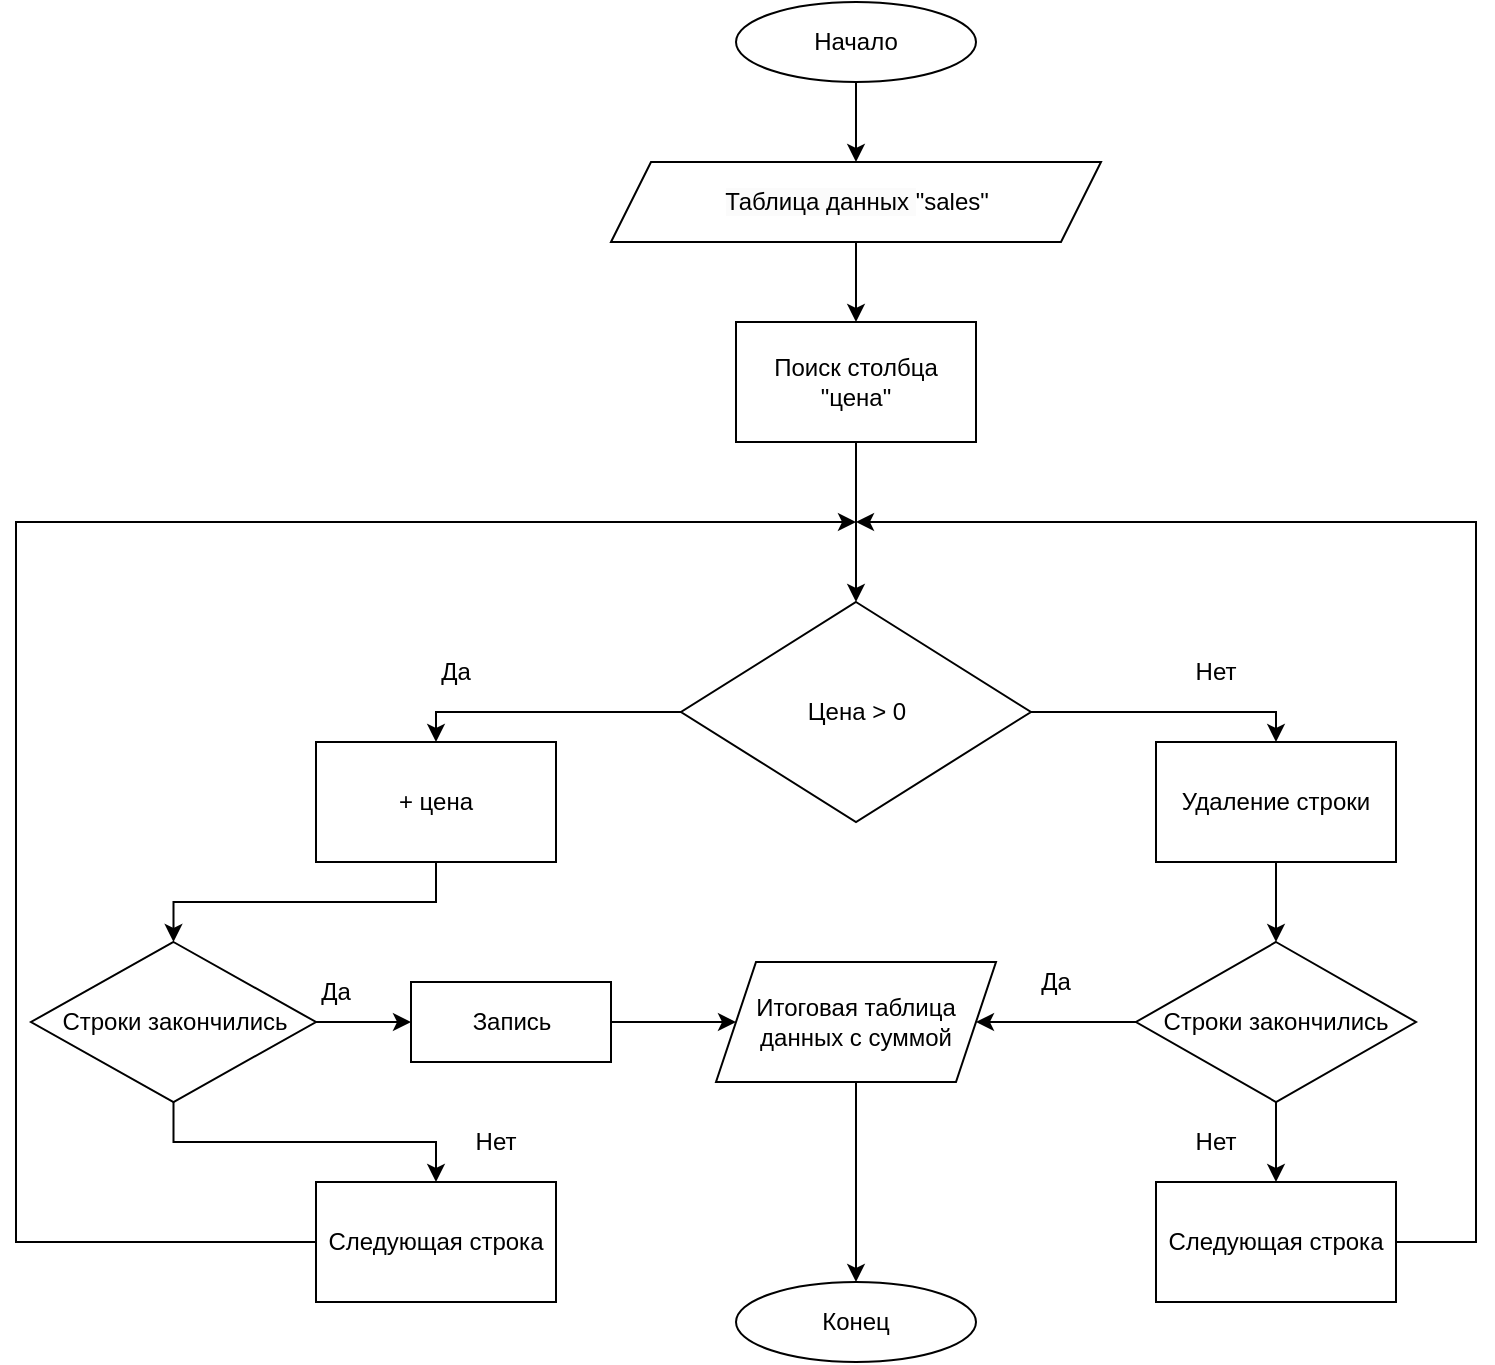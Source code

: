 <mxfile version="21.7.2" type="device">
  <diagram name="Страница — 1" id="P21_emo-a6calQviSguI">
    <mxGraphModel dx="1984" dy="687" grid="1" gridSize="10" guides="1" tooltips="1" connect="1" arrows="1" fold="1" page="1" pageScale="1" pageWidth="827" pageHeight="1169" math="0" shadow="0">
      <root>
        <mxCell id="0" />
        <mxCell id="1" parent="0" />
        <mxCell id="9YPJ9ZeKE67Qy7gCiegt-1" style="edgeStyle=orthogonalEdgeStyle;rounded=0;orthogonalLoop=1;jettySize=auto;html=1;exitX=0.5;exitY=1;exitDx=0;exitDy=0;entryX=0.5;entryY=0;entryDx=0;entryDy=0;" edge="1" parent="1" source="9YPJ9ZeKE67Qy7gCiegt-7">
          <mxGeometry relative="1" as="geometry">
            <mxPoint x="400" y="160" as="targetPoint" />
          </mxGeometry>
        </mxCell>
        <mxCell id="9YPJ9ZeKE67Qy7gCiegt-2" value="Начало" style="ellipse;whiteSpace=wrap;html=1;" vertex="1" parent="1">
          <mxGeometry x="340" y="40" width="120" height="40" as="geometry" />
        </mxCell>
        <mxCell id="9YPJ9ZeKE67Qy7gCiegt-3" style="edgeStyle=orthogonalEdgeStyle;rounded=0;orthogonalLoop=1;jettySize=auto;html=1;exitX=1;exitY=0.5;exitDx=0;exitDy=0;entryX=0.5;entryY=0;entryDx=0;entryDy=0;" edge="1" parent="1" source="9YPJ9ZeKE67Qy7gCiegt-5" target="9YPJ9ZeKE67Qy7gCiegt-23">
          <mxGeometry relative="1" as="geometry">
            <mxPoint x="560" y="410" as="targetPoint" />
            <Array as="points">
              <mxPoint x="610" y="395" />
            </Array>
          </mxGeometry>
        </mxCell>
        <mxCell id="9YPJ9ZeKE67Qy7gCiegt-4" style="edgeStyle=orthogonalEdgeStyle;rounded=0;orthogonalLoop=1;jettySize=auto;html=1;exitX=0;exitY=0.5;exitDx=0;exitDy=0;entryX=0.5;entryY=0;entryDx=0;entryDy=0;" edge="1" parent="1" source="9YPJ9ZeKE67Qy7gCiegt-5" target="9YPJ9ZeKE67Qy7gCiegt-15">
          <mxGeometry relative="1" as="geometry">
            <mxPoint x="240" y="410" as="targetPoint" />
            <Array as="points">
              <mxPoint x="190" y="395" />
            </Array>
          </mxGeometry>
        </mxCell>
        <mxCell id="9YPJ9ZeKE67Qy7gCiegt-5" value="Цена &amp;gt; 0" style="rhombus;whiteSpace=wrap;html=1;" vertex="1" parent="1">
          <mxGeometry x="312.5" y="340" width="175" height="110" as="geometry" />
        </mxCell>
        <mxCell id="9YPJ9ZeKE67Qy7gCiegt-6" value="" style="edgeStyle=orthogonalEdgeStyle;rounded=0;orthogonalLoop=1;jettySize=auto;html=1;" edge="1" parent="1" source="9YPJ9ZeKE67Qy7gCiegt-7" target="9YPJ9ZeKE67Qy7gCiegt-9">
          <mxGeometry relative="1" as="geometry" />
        </mxCell>
        <mxCell id="9YPJ9ZeKE67Qy7gCiegt-8" value="" style="edgeStyle=orthogonalEdgeStyle;rounded=0;orthogonalLoop=1;jettySize=auto;html=1;" edge="1" parent="1" source="9YPJ9ZeKE67Qy7gCiegt-9" target="9YPJ9ZeKE67Qy7gCiegt-5">
          <mxGeometry relative="1" as="geometry" />
        </mxCell>
        <mxCell id="9YPJ9ZeKE67Qy7gCiegt-9" value="Поиск столбца &quot;цена&quot;" style="rounded=0;whiteSpace=wrap;html=1;" vertex="1" parent="1">
          <mxGeometry x="340" y="200" width="120" height="60" as="geometry" />
        </mxCell>
        <mxCell id="9YPJ9ZeKE67Qy7gCiegt-10" value="Нет" style="text;html=1;strokeColor=none;fillColor=none;align=center;verticalAlign=middle;whiteSpace=wrap;rounded=0;" vertex="1" parent="1">
          <mxGeometry x="550" y="360" width="60" height="30" as="geometry" />
        </mxCell>
        <mxCell id="9YPJ9ZeKE67Qy7gCiegt-11" value="Да" style="text;html=1;strokeColor=none;fillColor=none;align=center;verticalAlign=middle;whiteSpace=wrap;rounded=0;" vertex="1" parent="1">
          <mxGeometry x="170" y="360" width="60" height="30" as="geometry" />
        </mxCell>
        <mxCell id="9YPJ9ZeKE67Qy7gCiegt-14" value="" style="edgeStyle=orthogonalEdgeStyle;rounded=0;orthogonalLoop=1;jettySize=auto;html=1;" edge="1" parent="1" source="9YPJ9ZeKE67Qy7gCiegt-15" target="9YPJ9ZeKE67Qy7gCiegt-21">
          <mxGeometry relative="1" as="geometry" />
        </mxCell>
        <mxCell id="9YPJ9ZeKE67Qy7gCiegt-15" value="+ цена" style="rounded=0;whiteSpace=wrap;html=1;" vertex="1" parent="1">
          <mxGeometry x="130" y="410" width="120" height="60" as="geometry" />
        </mxCell>
        <mxCell id="9YPJ9ZeKE67Qy7gCiegt-38" value="" style="edgeStyle=orthogonalEdgeStyle;rounded=0;orthogonalLoop=1;jettySize=auto;html=1;" edge="1" parent="1" source="9YPJ9ZeKE67Qy7gCiegt-17" target="9YPJ9ZeKE67Qy7gCiegt-28">
          <mxGeometry relative="1" as="geometry" />
        </mxCell>
        <mxCell id="9YPJ9ZeKE67Qy7gCiegt-42" value="" style="edgeStyle=orthogonalEdgeStyle;rounded=0;orthogonalLoop=1;jettySize=auto;html=1;" edge="1" parent="1" source="9YPJ9ZeKE67Qy7gCiegt-17" target="9YPJ9ZeKE67Qy7gCiegt-13">
          <mxGeometry relative="1" as="geometry" />
        </mxCell>
        <mxCell id="9YPJ9ZeKE67Qy7gCiegt-17" value="Строки закончились" style="rhombus;whiteSpace=wrap;html=1;" vertex="1" parent="1">
          <mxGeometry x="540" y="510" width="140" height="80" as="geometry" />
        </mxCell>
        <mxCell id="9YPJ9ZeKE67Qy7gCiegt-18" value="Нет" style="text;html=1;strokeColor=none;fillColor=none;align=center;verticalAlign=middle;whiteSpace=wrap;rounded=0;" vertex="1" parent="1">
          <mxGeometry x="190" y="600" width="60" height="20" as="geometry" />
        </mxCell>
        <mxCell id="9YPJ9ZeKE67Qy7gCiegt-44" value="" style="edgeStyle=orthogonalEdgeStyle;rounded=0;orthogonalLoop=1;jettySize=auto;html=1;" edge="1" parent="1" source="9YPJ9ZeKE67Qy7gCiegt-21" target="9YPJ9ZeKE67Qy7gCiegt-26">
          <mxGeometry relative="1" as="geometry" />
        </mxCell>
        <mxCell id="9YPJ9ZeKE67Qy7gCiegt-49" value="" style="edgeStyle=orthogonalEdgeStyle;rounded=0;orthogonalLoop=1;jettySize=auto;html=1;" edge="1" parent="1" source="9YPJ9ZeKE67Qy7gCiegt-21" target="9YPJ9ZeKE67Qy7gCiegt-48">
          <mxGeometry relative="1" as="geometry" />
        </mxCell>
        <mxCell id="9YPJ9ZeKE67Qy7gCiegt-21" value="Строки закончились" style="rhombus;whiteSpace=wrap;html=1;" vertex="1" parent="1">
          <mxGeometry x="-12.5" y="510" width="142.5" height="80" as="geometry" />
        </mxCell>
        <mxCell id="9YPJ9ZeKE67Qy7gCiegt-22" value="" style="edgeStyle=orthogonalEdgeStyle;rounded=0;orthogonalLoop=1;jettySize=auto;html=1;" edge="1" parent="1" source="9YPJ9ZeKE67Qy7gCiegt-23" target="9YPJ9ZeKE67Qy7gCiegt-17">
          <mxGeometry relative="1" as="geometry" />
        </mxCell>
        <mxCell id="9YPJ9ZeKE67Qy7gCiegt-23" value="Удаление строки" style="rounded=0;whiteSpace=wrap;html=1;" vertex="1" parent="1">
          <mxGeometry x="550" y="410" width="120" height="60" as="geometry" />
        </mxCell>
        <mxCell id="9YPJ9ZeKE67Qy7gCiegt-24" value="Да" style="text;html=1;strokeColor=none;fillColor=none;align=center;verticalAlign=middle;whiteSpace=wrap;rounded=0;" vertex="1" parent="1">
          <mxGeometry x="470" y="515" width="60" height="30" as="geometry" />
        </mxCell>
        <mxCell id="9YPJ9ZeKE67Qy7gCiegt-25" value="Да" style="text;html=1;strokeColor=none;fillColor=none;align=center;verticalAlign=middle;whiteSpace=wrap;rounded=0;" vertex="1" parent="1">
          <mxGeometry x="110" y="520" width="60" height="30" as="geometry" />
        </mxCell>
        <mxCell id="9YPJ9ZeKE67Qy7gCiegt-27" value="" style="edgeStyle=orthogonalEdgeStyle;rounded=0;orthogonalLoop=1;jettySize=auto;html=1;" edge="1" parent="1" source="9YPJ9ZeKE67Qy7gCiegt-28" target="9YPJ9ZeKE67Qy7gCiegt-29">
          <mxGeometry relative="1" as="geometry" />
        </mxCell>
        <mxCell id="9YPJ9ZeKE67Qy7gCiegt-28" value="Итоговая таблица данных c суммой" style="shape=parallelogram;perimeter=parallelogramPerimeter;whiteSpace=wrap;html=1;fixedSize=1;" vertex="1" parent="1">
          <mxGeometry x="330" y="520" width="140" height="60" as="geometry" />
        </mxCell>
        <mxCell id="9YPJ9ZeKE67Qy7gCiegt-29" value="Конец" style="ellipse;whiteSpace=wrap;html=1;" vertex="1" parent="1">
          <mxGeometry x="340" y="680" width="120" height="40" as="geometry" />
        </mxCell>
        <mxCell id="9YPJ9ZeKE67Qy7gCiegt-30" value="" style="edgeStyle=orthogonalEdgeStyle;rounded=0;orthogonalLoop=1;jettySize=auto;html=1;exitX=0.5;exitY=1;exitDx=0;exitDy=0;entryX=0.5;entryY=0;entryDx=0;entryDy=0;" edge="1" parent="1" source="9YPJ9ZeKE67Qy7gCiegt-2" target="9YPJ9ZeKE67Qy7gCiegt-7">
          <mxGeometry relative="1" as="geometry">
            <mxPoint x="400" y="160" as="targetPoint" />
            <mxPoint x="400" y="80" as="sourcePoint" />
          </mxGeometry>
        </mxCell>
        <mxCell id="9YPJ9ZeKE67Qy7gCiegt-7" value="&lt;span style=&quot;color: rgb(0, 0, 0); font-family: Helvetica; font-size: 12px; font-style: normal; font-variant-ligatures: normal; font-variant-caps: normal; font-weight: 400; letter-spacing: normal; orphans: 2; text-align: center; text-indent: 0px; text-transform: none; widows: 2; word-spacing: 0px; -webkit-text-stroke-width: 0px; background-color: rgb(251, 251, 251); text-decoration-thickness: initial; text-decoration-style: initial; text-decoration-color: initial; float: none; display: inline !important;&quot;&gt;Таблица данных&amp;nbsp;&lt;/span&gt;&quot;sales&quot;" style="shape=parallelogram;perimeter=parallelogramPerimeter;whiteSpace=wrap;html=1;fixedSize=1;" vertex="1" parent="1">
          <mxGeometry x="277.5" y="120" width="245" height="40" as="geometry" />
        </mxCell>
        <mxCell id="9YPJ9ZeKE67Qy7gCiegt-45" style="edgeStyle=orthogonalEdgeStyle;rounded=0;orthogonalLoop=1;jettySize=auto;html=1;exitX=0;exitY=0.5;exitDx=0;exitDy=0;" edge="1" parent="1" source="9YPJ9ZeKE67Qy7gCiegt-26">
          <mxGeometry relative="1" as="geometry">
            <mxPoint x="400" y="300" as="targetPoint" />
            <Array as="points">
              <mxPoint x="-20" y="660" />
              <mxPoint x="-20" y="300" />
            </Array>
          </mxGeometry>
        </mxCell>
        <mxCell id="9YPJ9ZeKE67Qy7gCiegt-26" value="Следующая строка" style="rounded=0;whiteSpace=wrap;html=1;" vertex="1" parent="1">
          <mxGeometry x="130" y="630" width="120" height="60" as="geometry" />
        </mxCell>
        <mxCell id="9YPJ9ZeKE67Qy7gCiegt-43" style="edgeStyle=orthogonalEdgeStyle;rounded=0;orthogonalLoop=1;jettySize=auto;html=1;exitX=1;exitY=0.5;exitDx=0;exitDy=0;" edge="1" parent="1" source="9YPJ9ZeKE67Qy7gCiegt-13">
          <mxGeometry relative="1" as="geometry">
            <mxPoint x="400" y="300" as="targetPoint" />
            <Array as="points">
              <mxPoint x="710" y="660" />
              <mxPoint x="710" y="300" />
            </Array>
          </mxGeometry>
        </mxCell>
        <mxCell id="9YPJ9ZeKE67Qy7gCiegt-13" value="Следующая строка" style="rounded=0;whiteSpace=wrap;html=1;" vertex="1" parent="1">
          <mxGeometry x="550" y="630" width="120" height="60" as="geometry" />
        </mxCell>
        <mxCell id="9YPJ9ZeKE67Qy7gCiegt-41" value="Нет" style="text;html=1;strokeColor=none;fillColor=none;align=center;verticalAlign=middle;whiteSpace=wrap;rounded=0;" vertex="1" parent="1">
          <mxGeometry x="550" y="600" width="60" height="20" as="geometry" />
        </mxCell>
        <mxCell id="9YPJ9ZeKE67Qy7gCiegt-50" value="" style="edgeStyle=orthogonalEdgeStyle;rounded=0;orthogonalLoop=1;jettySize=auto;html=1;" edge="1" parent="1" source="9YPJ9ZeKE67Qy7gCiegt-48" target="9YPJ9ZeKE67Qy7gCiegt-28">
          <mxGeometry relative="1" as="geometry" />
        </mxCell>
        <mxCell id="9YPJ9ZeKE67Qy7gCiegt-48" value="Запись" style="rounded=0;whiteSpace=wrap;html=1;" vertex="1" parent="1">
          <mxGeometry x="177.5" y="530" width="100" height="40" as="geometry" />
        </mxCell>
      </root>
    </mxGraphModel>
  </diagram>
</mxfile>
